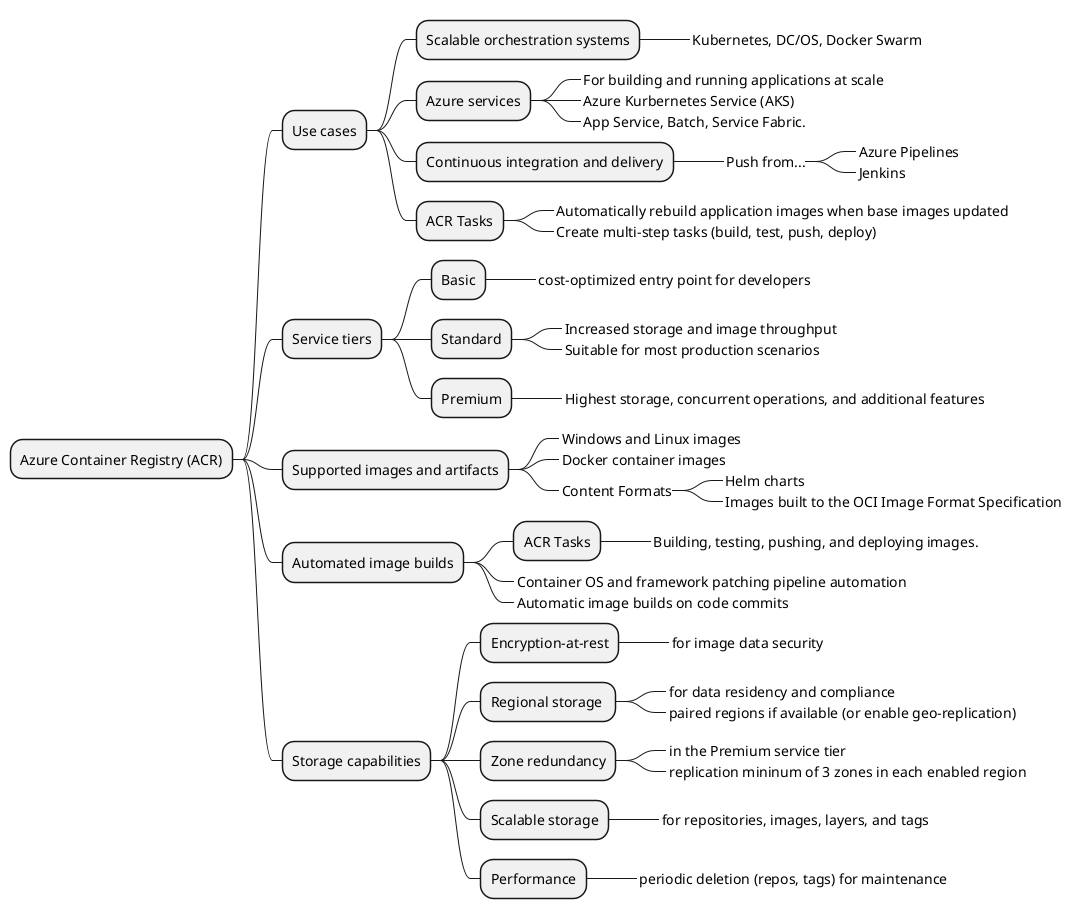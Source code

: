 @startmindmap

+ Azure Container Registry (ACR)
++ Use cases
+++ Scalable orchestration systems
++++_ Kubernetes, DC/OS, Docker Swarm
+++ Azure services
++++_ For building and running applications at scale
++++_ Azure Kurbernetes Service (AKS)
++++_ App Service, Batch, Service Fabric.
+++ Continuous integration and delivery
++++_ Push from...
+++++_ Azure Pipelines
+++++_ Jenkins
+++ ACR Tasks
++++_ Automatically rebuild application images when base images updated
++++_ Create multi-step tasks (build, test, push, deploy)
++ Service tiers
+++ Basic
++++_ cost-optimized entry point for developers
+++ Standard
++++_ Increased storage and image throughput
++++_ Suitable for most production scenarios
+++ Premium
++++_ Highest storage, concurrent operations, and additional features

++ Supported images and artifacts
+++_ Windows and Linux images
+++_ Docker container images
+++_ Content Formats
++++_ Helm charts
++++_ Images built to the OCI Image Format Specification
++ Automated image builds
+++ ACR Tasks
++++_ Building, testing, pushing, and deploying images.
+++_ Container OS and framework patching pipeline automation
+++_ Automatic image builds on code commits
++ Storage capabilities
+++ Encryption-at-rest
++++_ for image data security
+++ Regional storage 
++++_ for data residency and compliance
++++_ paired regions if available (or enable geo-replication)
+++ Zone redundancy
++++_ in the Premium service tier
++++_ replication mininum of 3 zones in each enabled region
+++ Scalable storage
++++_ for repositories, images, layers, and tags
+++ Performance
++++_ periodic deletion (repos, tags) for maintenance

@endmindmap
